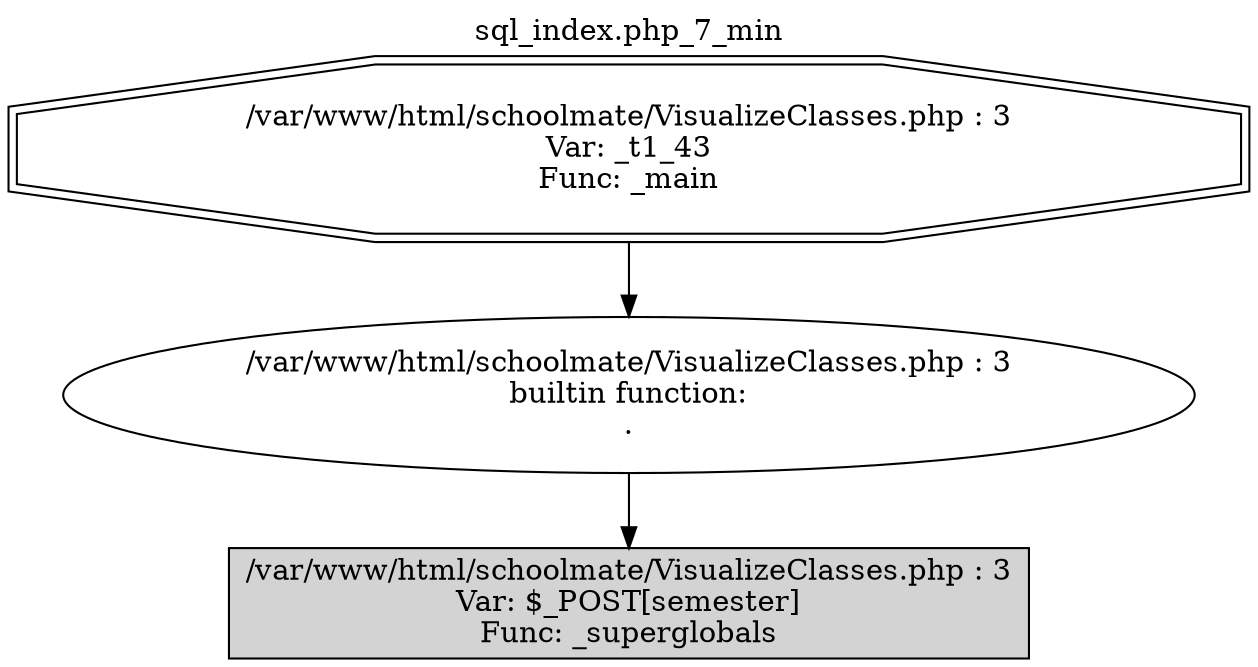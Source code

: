 digraph cfg {
  label="sql_index.php_7_min";
  labelloc=t;
  n1 [shape=doubleoctagon, label="/var/www/html/schoolmate/VisualizeClasses.php : 3\nVar: _t1_43\nFunc: _main\n"];
  n2 [shape=ellipse, label="/var/www/html/schoolmate/VisualizeClasses.php : 3\nbuiltin function:\n.\n"];
  n3 [shape=box, label="/var/www/html/schoolmate/VisualizeClasses.php : 3\nVar: $_POST[semester]\nFunc: _superglobals\n",style=filled];
  n1 -> n2;
  n2 -> n3;
}
